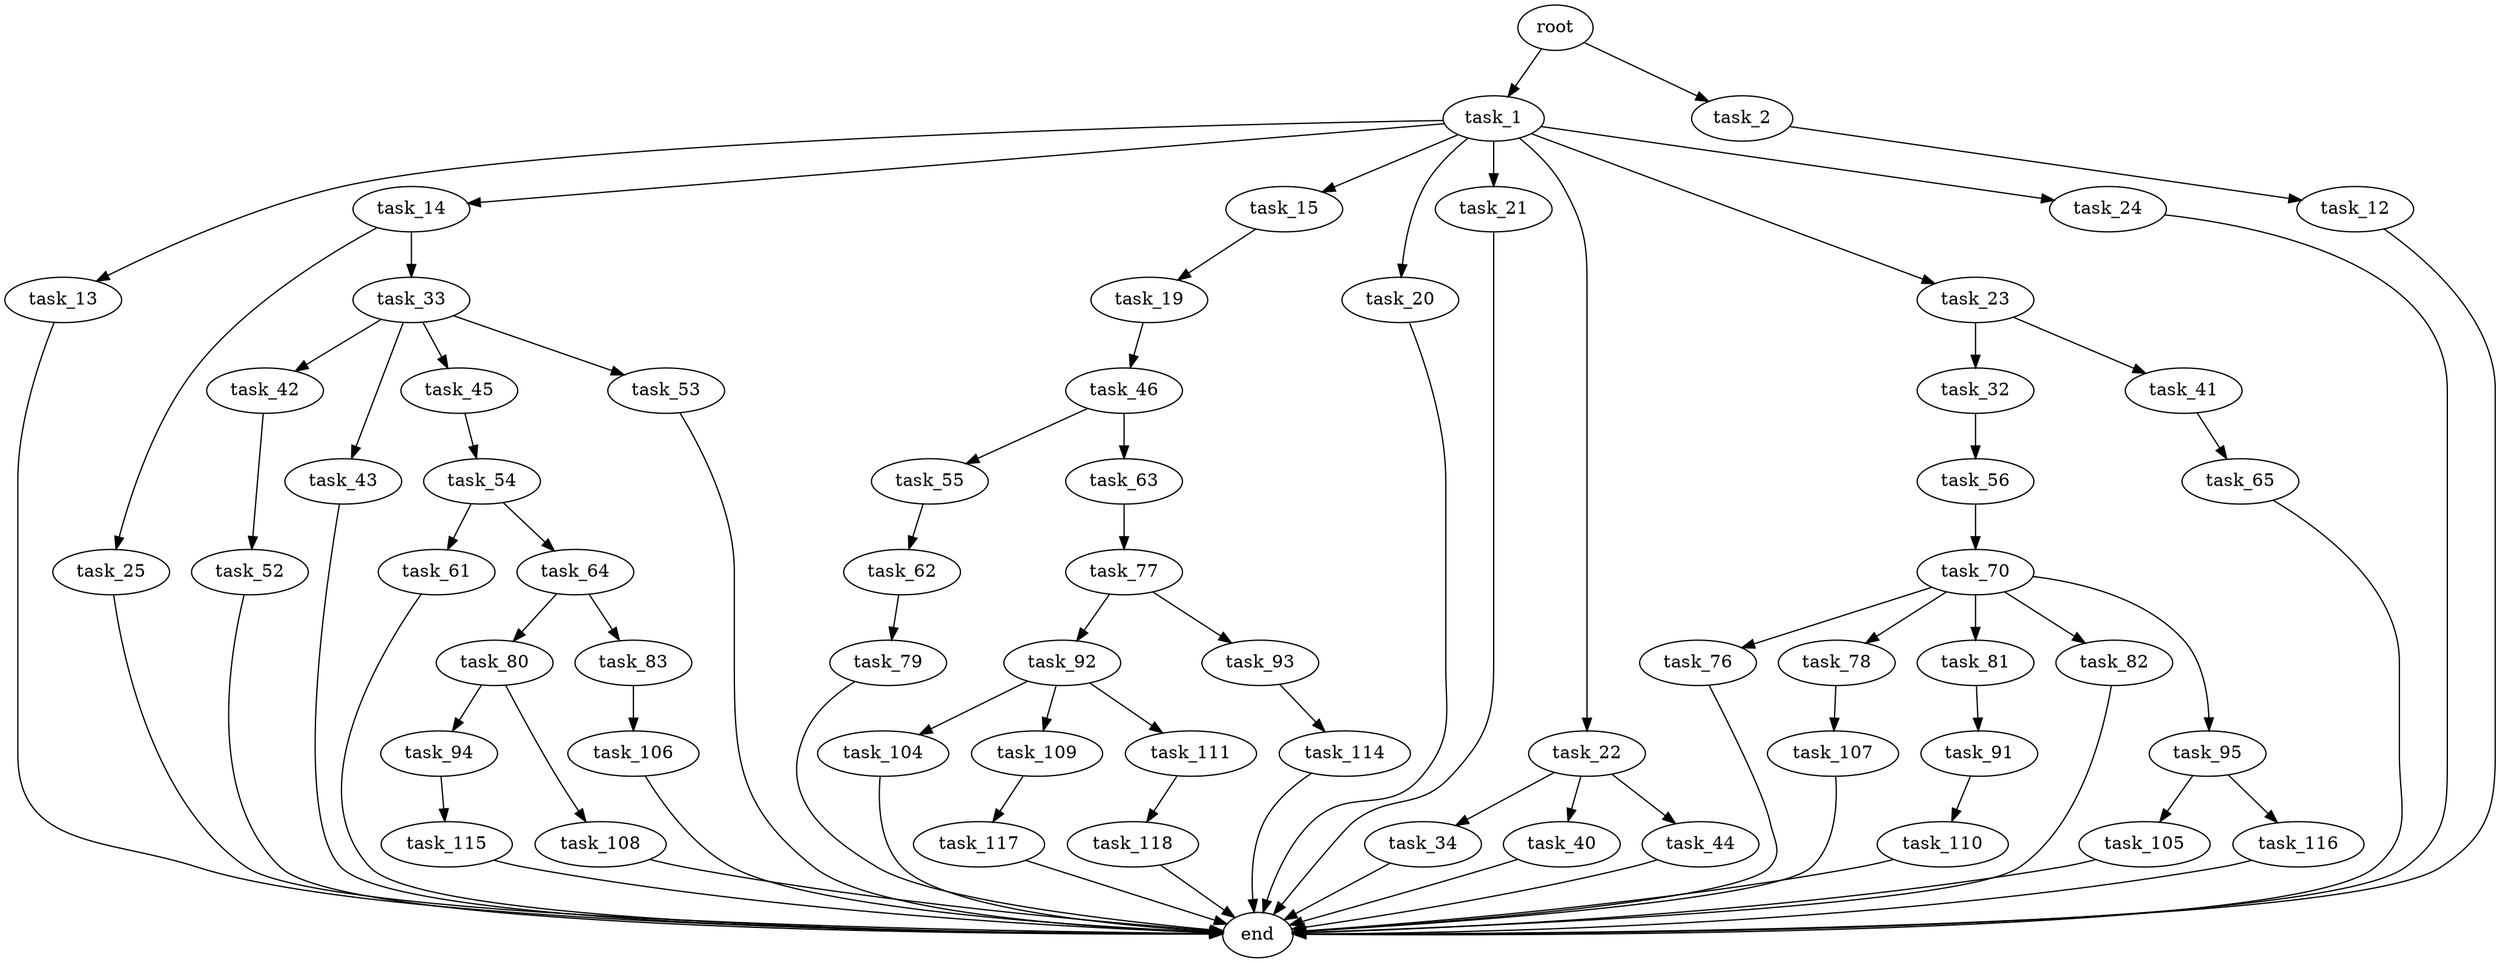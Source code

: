 digraph G {
  root [size="0.000000"];
  task_1 [size="782757789696.000000"];
  task_2 [size="60873111736.000000"];
  task_13 [size="44320227488.000000"];
  task_14 [size="606082136400.000000"];
  task_15 [size="8123208882.000000"];
  task_20 [size="231928233984.000000"];
  task_21 [size="350726049549.000000"];
  task_22 [size="8589934592.000000"];
  task_23 [size="101485029936.000000"];
  task_24 [size="8589934592.000000"];
  task_12 [size="5748568533.000000"];
  end [size="0.000000"];
  task_25 [size="368293445632.000000"];
  task_33 [size="44964868993.000000"];
  task_19 [size="4859169242.000000"];
  task_46 [size="1073741824000.000000"];
  task_34 [size="194901959052.000000"];
  task_40 [size="134217728000.000000"];
  task_44 [size="10682856414.000000"];
  task_32 [size="782757789696.000000"];
  task_41 [size="595014936715.000000"];
  task_56 [size="368293445632.000000"];
  task_42 [size="499069684780.000000"];
  task_43 [size="8589934592.000000"];
  task_45 [size="782757789696.000000"];
  task_53 [size="469880950234.000000"];
  task_65 [size="231928233984.000000"];
  task_52 [size="246690763328.000000"];
  task_54 [size="263176175916.000000"];
  task_55 [size="256767959237.000000"];
  task_63 [size="231928233984.000000"];
  task_61 [size="68719476736.000000"];
  task_64 [size="379005914094.000000"];
  task_62 [size="8589934592.000000"];
  task_70 [size="187385290788.000000"];
  task_79 [size="2825961897.000000"];
  task_77 [size="102943620300.000000"];
  task_80 [size="15609664840.000000"];
  task_83 [size="321062041392.000000"];
  task_76 [size="285719334161.000000"];
  task_78 [size="38272425620.000000"];
  task_81 [size="1073741824000.000000"];
  task_82 [size="109983731374.000000"];
  task_95 [size="368293445632.000000"];
  task_92 [size="8382996518.000000"];
  task_93 [size="909879138965.000000"];
  task_107 [size="231928233984.000000"];
  task_94 [size="111028190892.000000"];
  task_108 [size="22568595550.000000"];
  task_91 [size="549755813888.000000"];
  task_106 [size="1136138150.000000"];
  task_110 [size="17467085762.000000"];
  task_104 [size="86475634396.000000"];
  task_109 [size="7352336496.000000"];
  task_111 [size="134217728000.000000"];
  task_114 [size="307232773482.000000"];
  task_115 [size="583444822597.000000"];
  task_105 [size="19763003747.000000"];
  task_116 [size="386180469913.000000"];
  task_117 [size="8589934592.000000"];
  task_118 [size="549755813888.000000"];

  root -> task_1 [size="1.000000"];
  root -> task_2 [size="1.000000"];
  task_1 -> task_13 [size="679477248.000000"];
  task_1 -> task_14 [size="679477248.000000"];
  task_1 -> task_15 [size="679477248.000000"];
  task_1 -> task_20 [size="679477248.000000"];
  task_1 -> task_21 [size="679477248.000000"];
  task_1 -> task_22 [size="679477248.000000"];
  task_1 -> task_23 [size="679477248.000000"];
  task_1 -> task_24 [size="679477248.000000"];
  task_2 -> task_12 [size="75497472.000000"];
  task_13 -> end [size="1.000000"];
  task_14 -> task_25 [size="536870912.000000"];
  task_14 -> task_33 [size="536870912.000000"];
  task_15 -> task_19 [size="411041792.000000"];
  task_20 -> end [size="1.000000"];
  task_21 -> end [size="1.000000"];
  task_22 -> task_34 [size="33554432.000000"];
  task_22 -> task_40 [size="33554432.000000"];
  task_22 -> task_44 [size="33554432.000000"];
  task_23 -> task_32 [size="134217728.000000"];
  task_23 -> task_41 [size="134217728.000000"];
  task_24 -> end [size="1.000000"];
  task_12 -> end [size="1.000000"];
  task_25 -> end [size="1.000000"];
  task_33 -> task_42 [size="33554432.000000"];
  task_33 -> task_43 [size="33554432.000000"];
  task_33 -> task_45 [size="33554432.000000"];
  task_33 -> task_53 [size="33554432.000000"];
  task_19 -> task_46 [size="536870912.000000"];
  task_46 -> task_55 [size="838860800.000000"];
  task_46 -> task_63 [size="838860800.000000"];
  task_34 -> end [size="1.000000"];
  task_40 -> end [size="1.000000"];
  task_44 -> end [size="1.000000"];
  task_32 -> task_56 [size="679477248.000000"];
  task_41 -> task_65 [size="411041792.000000"];
  task_56 -> task_70 [size="411041792.000000"];
  task_42 -> task_52 [size="838860800.000000"];
  task_43 -> end [size="1.000000"];
  task_45 -> task_54 [size="679477248.000000"];
  task_53 -> end [size="1.000000"];
  task_65 -> end [size="1.000000"];
  task_52 -> end [size="1.000000"];
  task_54 -> task_61 [size="411041792.000000"];
  task_54 -> task_64 [size="411041792.000000"];
  task_55 -> task_62 [size="411041792.000000"];
  task_63 -> task_77 [size="301989888.000000"];
  task_61 -> end [size="1.000000"];
  task_64 -> task_80 [size="301989888.000000"];
  task_64 -> task_83 [size="301989888.000000"];
  task_62 -> task_79 [size="33554432.000000"];
  task_70 -> task_76 [size="134217728.000000"];
  task_70 -> task_78 [size="134217728.000000"];
  task_70 -> task_81 [size="134217728.000000"];
  task_70 -> task_82 [size="134217728.000000"];
  task_70 -> task_95 [size="134217728.000000"];
  task_79 -> end [size="1.000000"];
  task_77 -> task_92 [size="134217728.000000"];
  task_77 -> task_93 [size="134217728.000000"];
  task_80 -> task_94 [size="301989888.000000"];
  task_80 -> task_108 [size="301989888.000000"];
  task_83 -> task_106 [size="301989888.000000"];
  task_76 -> end [size="1.000000"];
  task_78 -> task_107 [size="33554432.000000"];
  task_81 -> task_91 [size="838860800.000000"];
  task_82 -> end [size="1.000000"];
  task_95 -> task_105 [size="411041792.000000"];
  task_95 -> task_116 [size="411041792.000000"];
  task_92 -> task_104 [size="301989888.000000"];
  task_92 -> task_109 [size="301989888.000000"];
  task_92 -> task_111 [size="301989888.000000"];
  task_93 -> task_114 [size="679477248.000000"];
  task_107 -> end [size="1.000000"];
  task_94 -> task_115 [size="134217728.000000"];
  task_108 -> end [size="1.000000"];
  task_91 -> task_110 [size="536870912.000000"];
  task_106 -> end [size="1.000000"];
  task_110 -> end [size="1.000000"];
  task_104 -> end [size="1.000000"];
  task_109 -> task_117 [size="134217728.000000"];
  task_111 -> task_118 [size="209715200.000000"];
  task_114 -> end [size="1.000000"];
  task_115 -> end [size="1.000000"];
  task_105 -> end [size="1.000000"];
  task_116 -> end [size="1.000000"];
  task_117 -> end [size="1.000000"];
  task_118 -> end [size="1.000000"];
}
